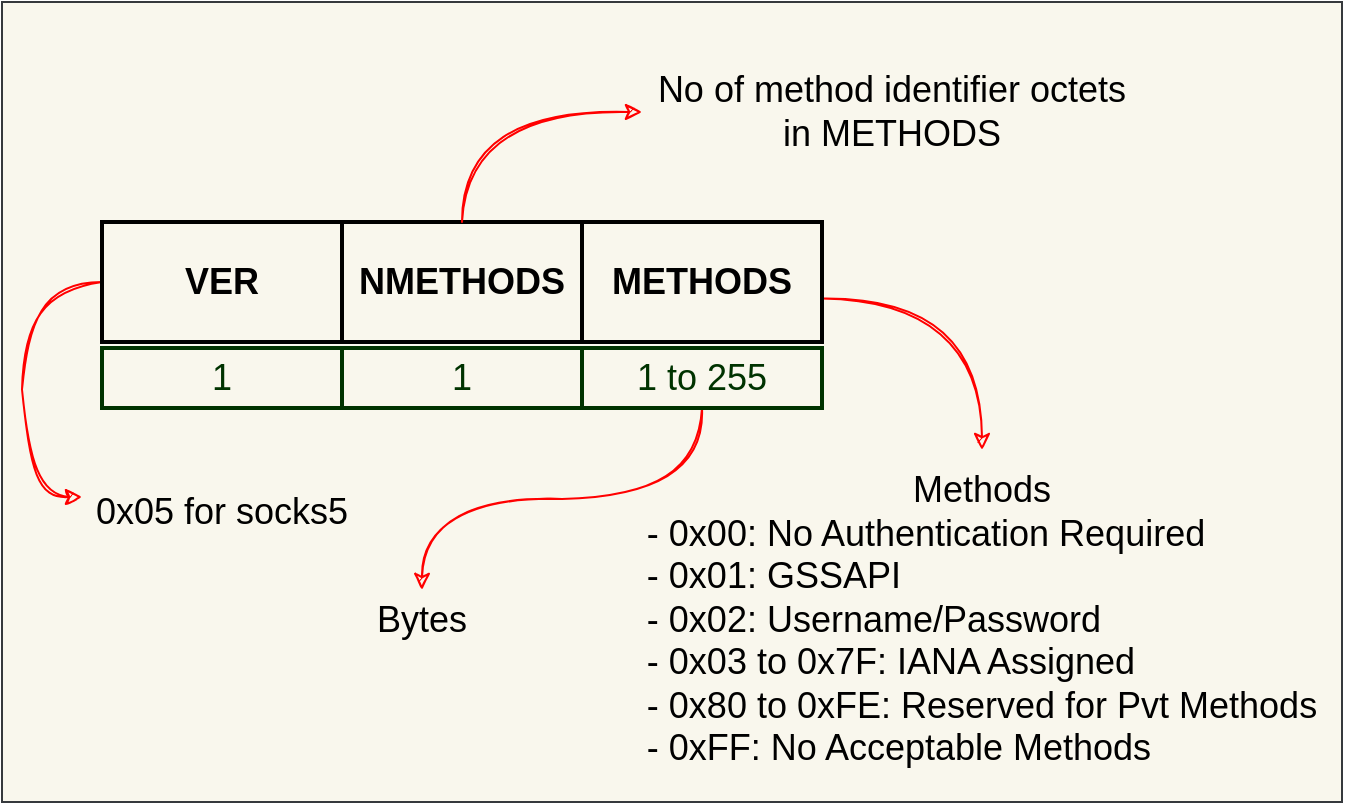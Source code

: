 <mxfile>
    <diagram id="kPSeOtdn9rbaK4qVGtXM" name="Page-1">
        <mxGraphModel dx="810" dy="613" grid="1" gridSize="10" guides="1" tooltips="1" connect="1" arrows="1" fold="1" page="1" pageScale="1" pageWidth="827" pageHeight="1169" math="0" shadow="0">
            <root>
                <mxCell id="0"/>
                <mxCell id="1" parent="0"/>
                <mxCell id="6" value="" style="rounded=0;whiteSpace=wrap;html=1;fontSize=18;fillColor=#f9f7ed;strokeColor=#36393d;" vertex="1" parent="1">
                    <mxGeometry x="30" y="130" width="670" height="400" as="geometry"/>
                </mxCell>
                <mxCell id="9" style="edgeStyle=orthogonalEdgeStyle;html=1;entryX=0;entryY=0.25;entryDx=0;entryDy=0;fontSize=18;fontColor=#000000;strokeColor=#FF0000;sketch=1;curveFitting=1;jiggle=2;curved=1;exitX=0;exitY=0.5;exitDx=0;exitDy=0;" edge="1" parent="1" source="2" target="5">
                    <mxGeometry relative="1" as="geometry">
                        <Array as="points">
                            <mxPoint x="40" y="270"/>
                            <mxPoint x="40" y="378"/>
                        </Array>
                    </mxGeometry>
                </mxCell>
                <mxCell id="2" value="&lt;b&gt;&lt;font color=&quot;#000000&quot; style=&quot;font-size: 18px;&quot;&gt;VER&lt;/font&gt;&lt;/b&gt;" style="rounded=0;whiteSpace=wrap;html=1;fillColor=none;strokeColor=#000000;strokeWidth=2;" vertex="1" parent="1">
                    <mxGeometry x="80" y="240" width="120" height="60" as="geometry"/>
                </mxCell>
                <mxCell id="3" value="&lt;b&gt;&lt;font color=&quot;#000000&quot; style=&quot;font-size: 18px;&quot;&gt;NMETHODS&lt;/font&gt;&lt;/b&gt;" style="rounded=0;whiteSpace=wrap;html=1;fillColor=none;strokeColor=#000000;strokeWidth=2;" vertex="1" parent="1">
                    <mxGeometry x="200" y="240" width="120" height="60" as="geometry"/>
                </mxCell>
                <mxCell id="21" style="edgeStyle=orthogonalEdgeStyle;curved=1;sketch=1;html=1;strokeColor=#FF0000;fontSize=18;fontColor=#000000;startArrow=none;startFill=0;endArrow=classic;endFill=1;exitX=1;exitY=0.638;exitDx=0;exitDy=0;exitPerimeter=0;" edge="1" parent="1" source="4" target="14">
                    <mxGeometry relative="1" as="geometry"/>
                </mxCell>
                <mxCell id="4" value="&lt;b&gt;&lt;font color=&quot;#000000&quot; style=&quot;font-size: 18px;&quot;&gt;METHODS&lt;/font&gt;&lt;/b&gt;" style="rounded=0;whiteSpace=wrap;html=1;fillColor=none;strokeColor=#000000;strokeWidth=2;" vertex="1" parent="1">
                    <mxGeometry x="320" y="240" width="120" height="60" as="geometry"/>
                </mxCell>
                <mxCell id="5" value="&lt;font color=&quot;#000000&quot;&gt;0x05 for socks5&lt;/font&gt;" style="text;html=1;strokeColor=none;fillColor=none;align=center;verticalAlign=middle;whiteSpace=wrap;rounded=0;fontSize=18;" vertex="1" parent="1">
                    <mxGeometry x="70" y="370" width="140" height="30" as="geometry"/>
                </mxCell>
                <mxCell id="13" style="edgeStyle=orthogonalEdgeStyle;curved=1;sketch=1;html=1;entryX=0.5;entryY=0;entryDx=0;entryDy=0;strokeColor=#FF0000;fontSize=18;fontColor=#000000;startArrow=classic;startFill=1;endArrow=none;endFill=0;" edge="1" parent="1" source="10" target="3">
                    <mxGeometry relative="1" as="geometry"/>
                </mxCell>
                <mxCell id="10" value="No of method identifier octets in METHODS" style="text;html=1;strokeColor=none;fillColor=none;align=center;verticalAlign=middle;whiteSpace=wrap;rounded=0;fontSize=18;fontColor=#000000;" vertex="1" parent="1">
                    <mxGeometry x="350" y="170" width="250" height="30" as="geometry"/>
                </mxCell>
                <mxCell id="14" value="Methods&lt;br&gt;&lt;div style=&quot;text-align: left;&quot;&gt;&lt;span style=&quot;background-color: initial;&quot;&gt;- 0x00: No Authentication Required&lt;/span&gt;&lt;/div&gt;&lt;div style=&quot;text-align: left;&quot;&gt;&lt;span style=&quot;background-color: initial;&quot;&gt;- 0x01: GSSAPI&lt;/span&gt;&lt;/div&gt;&lt;div style=&quot;text-align: left;&quot;&gt;&lt;span style=&quot;background-color: initial;&quot;&gt;- 0x02: Username/Password&lt;/span&gt;&lt;/div&gt;&lt;div style=&quot;text-align: left;&quot;&gt;&lt;span style=&quot;background-color: initial;&quot;&gt;- 0x03 to 0x7F: IANA Assigned&lt;/span&gt;&lt;/div&gt;&lt;div style=&quot;text-align: left;&quot;&gt;&lt;span style=&quot;background-color: initial;&quot;&gt;- 0x80 to 0xFE: Reserved for Pvt Methods&lt;/span&gt;&lt;/div&gt;&lt;div style=&quot;text-align: left;&quot;&gt;&lt;span style=&quot;background-color: initial;&quot;&gt;- 0xFF: No Acceptable Methods&lt;/span&gt;&lt;/div&gt;" style="text;html=1;strokeColor=none;fillColor=none;align=center;verticalAlign=middle;whiteSpace=wrap;rounded=0;fontSize=18;fontColor=#000000;" vertex="1" parent="1">
                    <mxGeometry x="340" y="354" width="360" height="170" as="geometry"/>
                </mxCell>
                <mxCell id="15" value="&lt;font color=&quot;#003300&quot;&gt;1&lt;/font&gt;" style="rounded=0;whiteSpace=wrap;html=1;fontSize=18;fillColor=none;strokeColor=#003300;strokeWidth=2;" vertex="1" parent="1">
                    <mxGeometry x="80" y="303" width="120" height="30" as="geometry"/>
                </mxCell>
                <mxCell id="16" value="&lt;font color=&quot;#003300&quot;&gt;1&lt;/font&gt;" style="rounded=0;whiteSpace=wrap;html=1;fontSize=18;fillColor=none;strokeColor=#003300;strokeWidth=2;" vertex="1" parent="1">
                    <mxGeometry x="200" y="303" width="120" height="30" as="geometry"/>
                </mxCell>
                <mxCell id="19" style="edgeStyle=orthogonalEdgeStyle;curved=1;sketch=1;html=1;strokeColor=#FF0000;fontSize=18;fontColor=#000000;startArrow=none;startFill=0;endArrow=classic;endFill=1;exitX=0.5;exitY=1;exitDx=0;exitDy=0;" edge="1" parent="1" source="17" target="18">
                    <mxGeometry relative="1" as="geometry"/>
                </mxCell>
                <mxCell id="17" value="&lt;font color=&quot;#003300&quot;&gt;1 to 255&lt;/font&gt;" style="rounded=0;whiteSpace=wrap;html=1;fontSize=18;fillColor=none;strokeWidth=2;strokeColor=#003300;" vertex="1" parent="1">
                    <mxGeometry x="320" y="303" width="120" height="30" as="geometry"/>
                </mxCell>
                <mxCell id="18" value="&lt;font color=&quot;#000000&quot;&gt;Bytes&lt;/font&gt;" style="text;html=1;strokeColor=none;fillColor=none;align=center;verticalAlign=middle;whiteSpace=wrap;rounded=0;fontSize=18;fontColor=#FFFFFF;" vertex="1" parent="1">
                    <mxGeometry x="210" y="424" width="60" height="30" as="geometry"/>
                </mxCell>
            </root>
        </mxGraphModel>
    </diagram>
</mxfile>